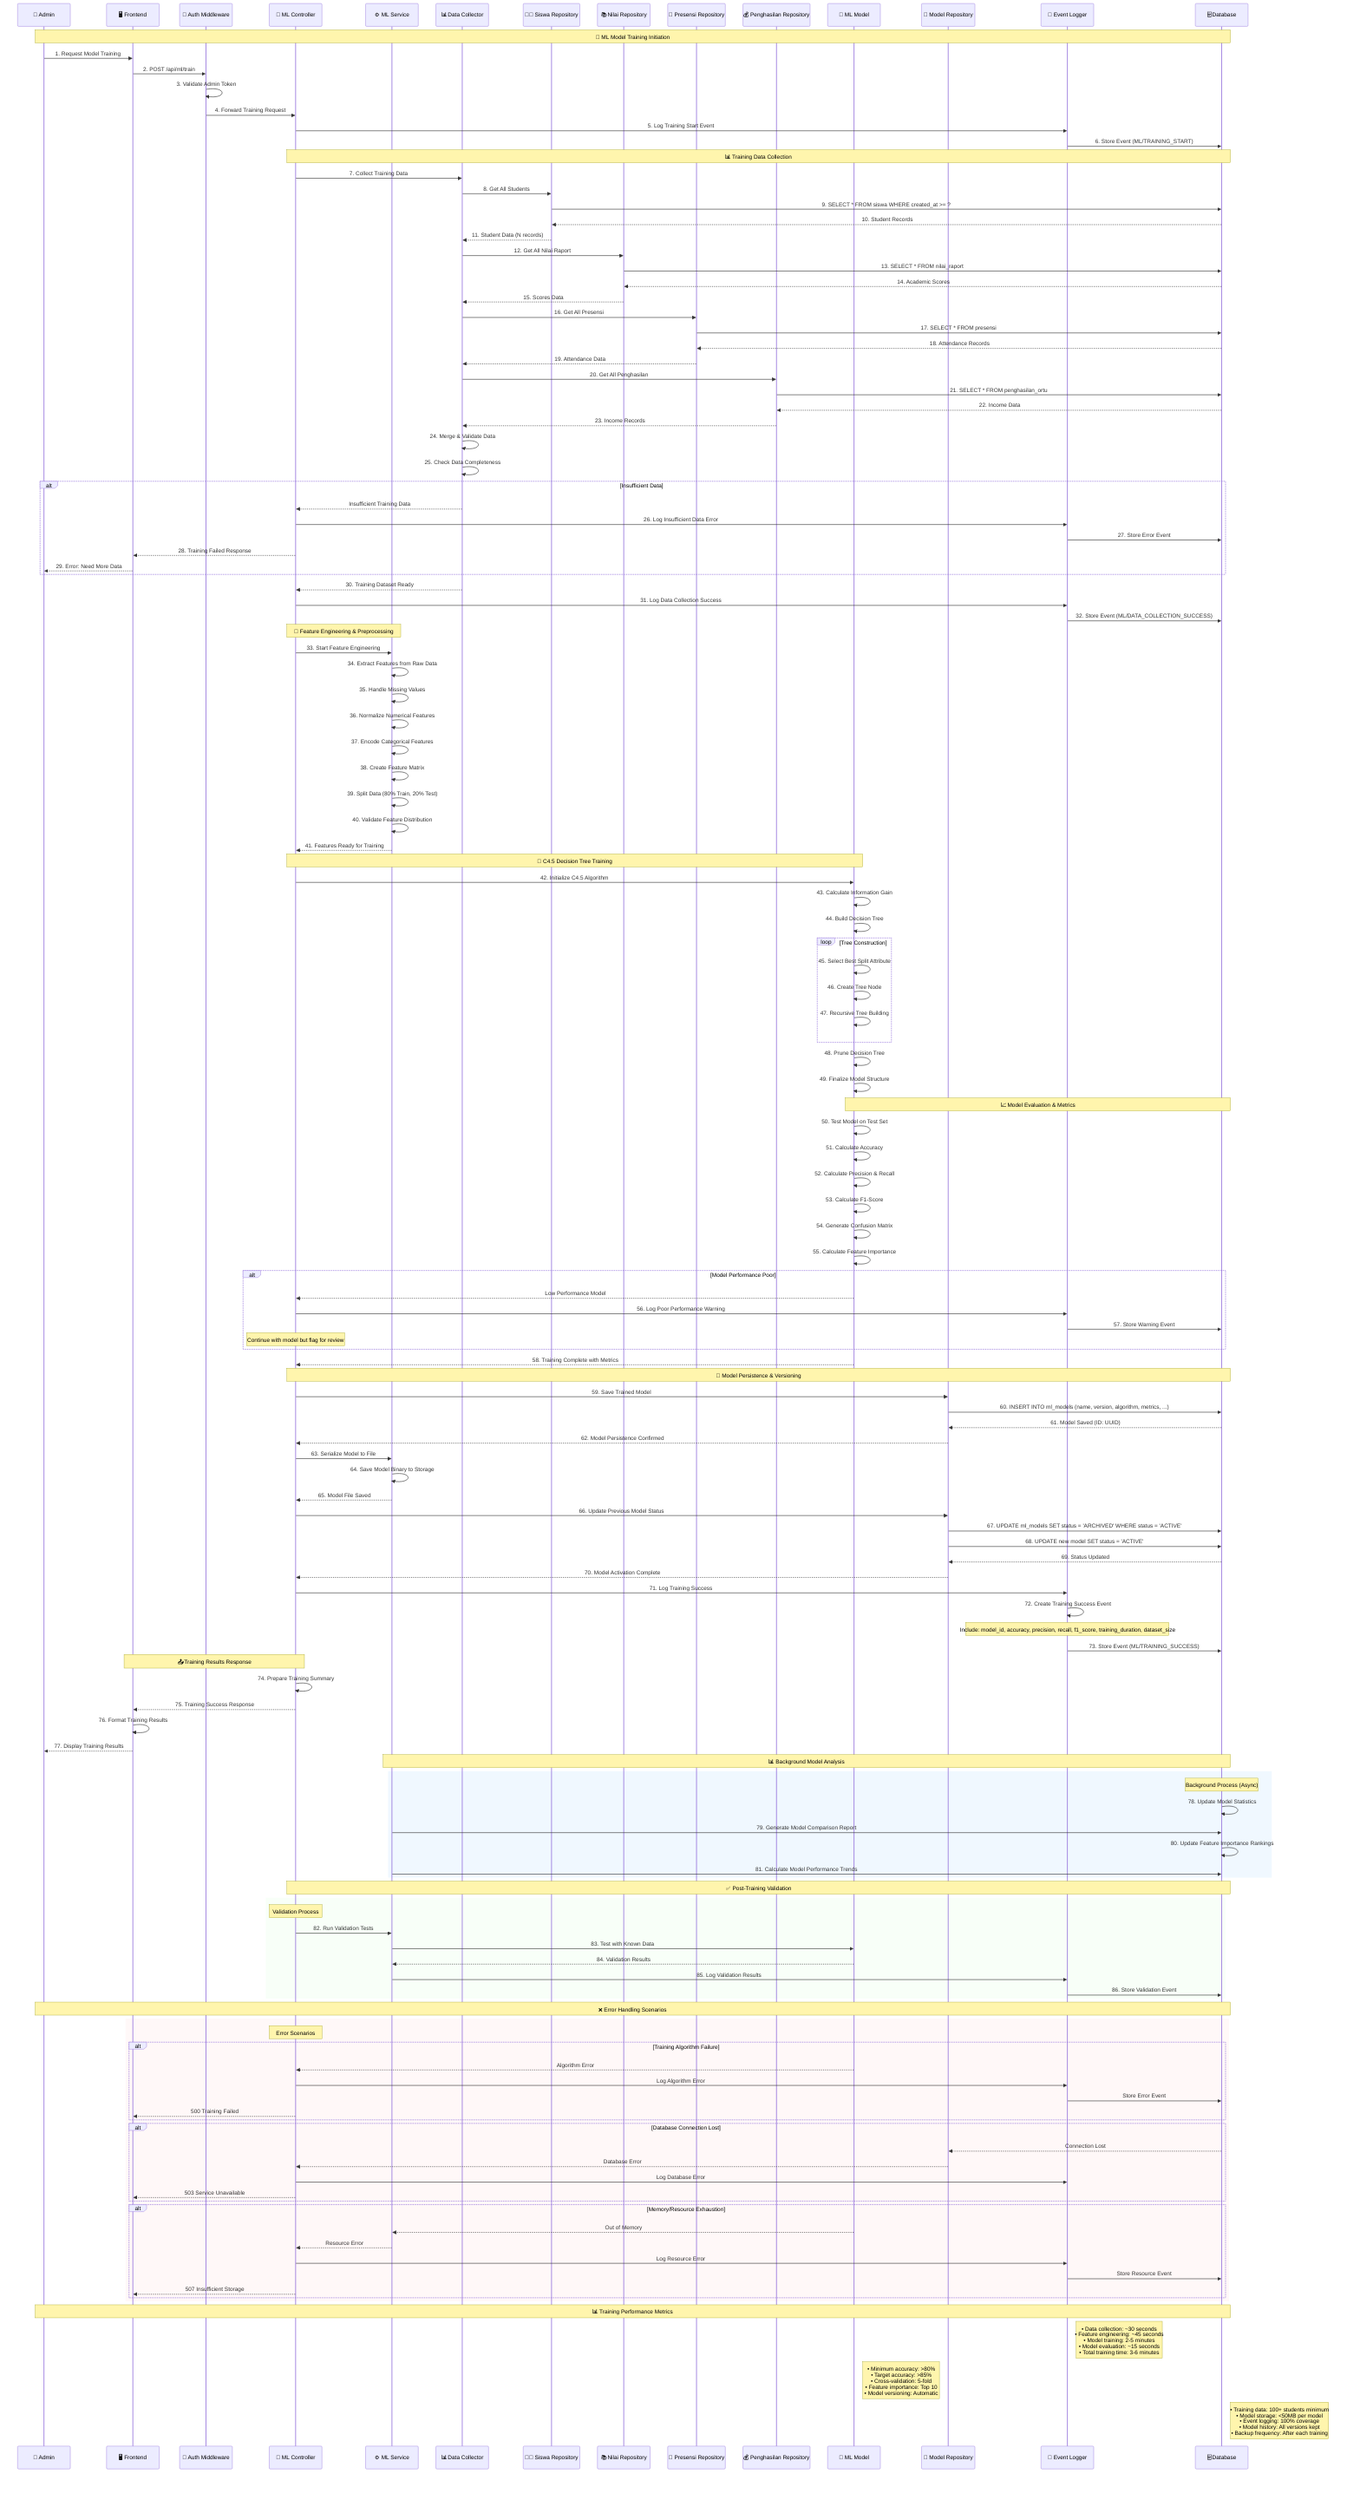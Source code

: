 sequenceDiagram
    participant Admin as 👤 Admin
    participant Frontend as 🖥️ Frontend
    participant AuthMiddleware as 🔐 Auth Middleware
    participant MLController as 🧠 ML Controller
    participant MLService as ⚙️ ML Service
    participant DataCollector as 📊 Data Collector
    participant SiswaRepository as 👨‍🎓 Siswa Repository
    participant NilaiRepository as 📚 Nilai Repository
    participant PresensiRepository as 📅 Presensi Repository
    participant PenghasilanRepository as 💰 Penghasilan Repository
    participant MLModel as 🤖 ML Model
    participant ModelRepository as 💾 Model Repository
    participant EventLogger as 📝 Event Logger
    participant Database as 🗄️ Database

    %% Training Initiation
    Note over Admin, Database: 🚀 ML Model Training Initiation
    Admin->>Frontend: 1. Request Model Training
    Frontend->>AuthMiddleware: 2. POST /api/ml/train
    AuthMiddleware->>AuthMiddleware: 3. Validate Admin Token
    AuthMiddleware->>MLController: 4. Forward Training Request

    %% Event Logging Start
    MLController->>EventLogger: 5. Log Training Start Event
    EventLogger->>Database: 6. Store Event (ML/TRAINING_START)

    %% Data Collection Phase
    Note over MLController, Database: 📊 Training Data Collection
    MLController->>DataCollector: 7. Collect Training Data
    
    %% Student Data Collection
    DataCollector->>SiswaRepository: 8. Get All Students
    SiswaRepository->>Database: 9. SELECT * FROM siswa WHERE created_at >= ?
    Database-->>SiswaRepository: 10. Student Records
    SiswaRepository-->>DataCollector: 11. Student Data (N records)

    %% Academic Scores Collection
    DataCollector->>NilaiRepository: 12. Get All Nilai Raport
    NilaiRepository->>Database: 13. SELECT * FROM nilai_raport
    Database-->>NilaiRepository: 14. Academic Scores
    NilaiRepository-->>DataCollector: 15. Scores Data

    %% Attendance Collection
    DataCollector->>PresensiRepository: 16. Get All Presensi
    PresensiRepository->>Database: 17. SELECT * FROM presensi
    Database-->>PresensiRepository: 18. Attendance Records
    PresensiRepository-->>DataCollector: 19. Attendance Data

    %% Parent Income Collection
    DataCollector->>PenghasilanRepository: 20. Get All Penghasilan
    PenghasilanRepository->>Database: 21. SELECT * FROM penghasilan_ortu
    Database-->>PenghasilanRepository: 22. Income Data
    PenghasilanRepository-->>DataCollector: 23. Income Records

    %% Data Validation
    DataCollector->>DataCollector: 24. Merge & Validate Data
    DataCollector->>DataCollector: 25. Check Data Completeness
    
    alt Insufficient Data
        DataCollector-->>MLController: Insufficient Training Data
        MLController->>EventLogger: 26. Log Insufficient Data Error
        EventLogger->>Database: 27. Store Error Event
        MLController-->>Frontend: 28. Training Failed Response
        Frontend-->>Admin: 29. Error: Need More Data
    end

    DataCollector-->>MLController: 30. Training Dataset Ready

    %% Event Logging Data Collection
    MLController->>EventLogger: 31. Log Data Collection Success
    EventLogger->>Database: 32. Store Event (ML/DATA_COLLECTION_SUCCESS)

    %% Feature Engineering
    Note over MLController, MLService: 🔧 Feature Engineering & Preprocessing
    MLController->>MLService: 33. Start Feature Engineering
    MLService->>MLService: 34. Extract Features from Raw Data
    MLService->>MLService: 35. Handle Missing Values
    MLService->>MLService: 36. Normalize Numerical Features
    MLService->>MLService: 37. Encode Categorical Features
    MLService->>MLService: 38. Create Feature Matrix

    %% Data Splitting
    MLService->>MLService: 39. Split Data (80% Train, 20% Test)
    MLService->>MLService: 40. Validate Feature Distribution
    MLService-->>MLController: 41. Features Ready for Training

    %% Model Training
    Note over MLController, MLModel: 🤖 C4.5 Decision Tree Training
    MLController->>MLModel: 42. Initialize C4.5 Algorithm
    MLModel->>MLModel: 43. Calculate Information Gain
    MLModel->>MLModel: 44. Build Decision Tree
    
    loop Tree Construction
        MLModel->>MLModel: 45. Select Best Split Attribute
        MLModel->>MLModel: 46. Create Tree Node
        MLModel->>MLModel: 47. Recursive Tree Building
    end

    MLModel->>MLModel: 48. Prune Decision Tree
    MLModel->>MLModel: 49. Finalize Model Structure

    %% Model Evaluation
    Note over MLModel, Database: 📈 Model Evaluation & Metrics
    MLModel->>MLModel: 50. Test Model on Test Set
    MLModel->>MLModel: 51. Calculate Accuracy
    MLModel->>MLModel: 52. Calculate Precision & Recall
    MLModel->>MLModel: 53. Calculate F1-Score
    MLModel->>MLModel: 54. Generate Confusion Matrix
    MLModel->>MLModel: 55. Calculate Feature Importance

    alt Model Performance Poor
        MLModel-->>MLController: Low Performance Model
        MLController->>EventLogger: 56. Log Poor Performance Warning
        EventLogger->>Database: 57. Store Warning Event
        Note over MLController: Continue with model but flag for review
    end

    MLModel-->>MLController: 58. Training Complete with Metrics

    %% Model Saving
    Note over MLController, Database: 💾 Model Persistence & Versioning
    MLController->>ModelRepository: 59. Save Trained Model
    ModelRepository->>Database: 60. INSERT INTO ml_models (name, version, algorithm, metrics, ...)
    Database-->>ModelRepository: 61. Model Saved (ID: UUID)
    ModelRepository-->>MLController: 62. Model Persistence Confirmed

    %% Model File Storage
    MLController->>MLService: 63. Serialize Model to File
    MLService->>MLService: 64. Save Model Binary to Storage
    MLService-->>MLController: 65. Model File Saved

    %% Update Model Status
    MLController->>ModelRepository: 66. Update Previous Model Status
    ModelRepository->>Database: 67. UPDATE ml_models SET status = 'ARCHIVED' WHERE status = 'ACTIVE'
    ModelRepository->>Database: 68. UPDATE new model SET status = 'ACTIVE'
    Database-->>ModelRepository: 69. Status Updated
    ModelRepository-->>MLController: 70. Model Activation Complete

    %% Event Logging Success
    MLController->>EventLogger: 71. Log Training Success
    EventLogger->>EventLogger: 72. Create Training Success Event
    Note over EventLogger: Include: model_id, accuracy, precision, recall, f1_score, training_duration, dataset_size
    EventLogger->>Database: 73. Store Event (ML/TRAINING_SUCCESS)

    %% Response Preparation
    Note over MLController, Frontend: 📤 Training Results Response
    MLController->>MLController: 74. Prepare Training Summary
    MLController-->>Frontend: 75. Training Success Response
    Frontend->>Frontend: 76. Format Training Results
    Frontend-->>Admin: 77. Display Training Results

    %% Background Model Analysis
    Note over Database, MLService: 📊 Background Model Analysis
    rect rgb(240, 248, 255)
        Note over Database: Background Process (Async)
        Database->>Database: 78. Update Model Statistics
        MLService->>Database: 79. Generate Model Comparison Report
        Database->>Database: 80. Update Feature Importance Rankings
        MLService->>Database: 81. Calculate Model Performance Trends
    end

    %% Model Validation Testing
    Note over MLController, Database: ✅ Post-Training Validation
    rect rgb(248, 255, 248)
        Note over MLController: Validation Process
        MLController->>MLService: 82. Run Validation Tests
        MLService->>MLModel: 83. Test with Known Data
        MLModel-->>MLService: 84. Validation Results
        MLService->>EventLogger: 85. Log Validation Results
        EventLogger->>Database: 86. Store Validation Event
    end

    %% Error Handling Scenarios
    Note over Admin, Database: ❌ Error Handling Scenarios
    rect rgb(255, 248, 248)
        Note over MLController: Error Scenarios
        alt Training Algorithm Failure
            MLModel-->>MLController: Algorithm Error
            MLController->>EventLogger: Log Algorithm Error
            EventLogger->>Database: Store Error Event
            MLController-->>Frontend: 500 Training Failed
        end
        
        alt Database Connection Lost
            Database-->>ModelRepository: Connection Lost
            ModelRepository-->>MLController: Database Error
            MLController->>EventLogger: Log Database Error
            MLController-->>Frontend: 503 Service Unavailable
        end
        
        alt Memory/Resource Exhaustion
            MLModel-->>MLService: Out of Memory
            MLService-->>MLController: Resource Error
            MLController->>EventLogger: Log Resource Error
            EventLogger->>Database: Store Resource Event
            MLController-->>Frontend: 507 Insufficient Storage
        end
    end

    %% Performance Metrics Summary
    Note over Admin, Database: 📊 Training Performance Metrics
    Note right of EventLogger: • Data collection: ~30 seconds<br/>• Feature engineering: ~45 seconds<br/>• Model training: 2-5 minutes<br/>• Model evaluation: ~15 seconds<br/>• Total training time: 3-6 minutes
    Note right of MLModel: • Minimum accuracy: >80%<br/>• Target accuracy: >85%<br/>• Cross-validation: 5-fold<br/>• Feature importance: Top 10<br/>• Model versioning: Automatic
    Note right of Database: • Training data: 100+ students minimum<br/>• Model storage: <50MB per model<br/>• Event logging: 100% coverage<br/>• Model history: All versions kept<br/>• Backup frequency: After each training